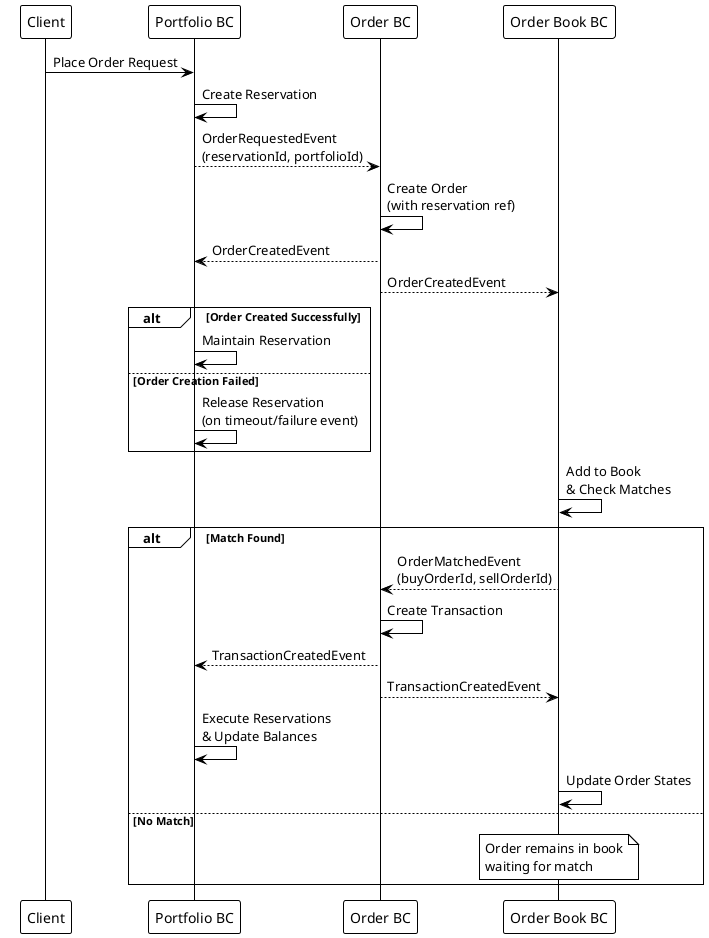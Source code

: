 @startuml
!theme plain
participant Client
participant "Portfolio BC" as Portfolio
participant "Order BC" as Order
participant "Order Book BC" as OrderBook

Client -> Portfolio : Place Order Request
Portfolio -> Portfolio : Create Reservation
Portfolio --> Order : OrderRequestedEvent\n(reservationId, portfolioId)

Order -> Order : Create Order\n(with reservation ref)
Order --> Portfolio : OrderCreatedEvent
Order --> OrderBook : OrderCreatedEvent

alt Order Created Successfully
    Portfolio -> Portfolio : Maintain Reservation
else Order Creation Failed
    Portfolio -> Portfolio : Release Reservation\n(on timeout/failure event)
end

OrderBook -> OrderBook : Add to Book\n& Check Matches

alt Match Found
    OrderBook --> Order : OrderMatchedEvent\n(buyOrderId, sellOrderId)
    Order -> Order : Create Transaction
    Order --> Portfolio : TransactionCreatedEvent
    Order --> OrderBook : TransactionCreatedEvent

    Portfolio -> Portfolio : Execute Reservations\n& Update Balances
    OrderBook -> OrderBook : Update Order States
else No Match
    note over OrderBook : Order remains in book\nwaiting for match
end

@enduml